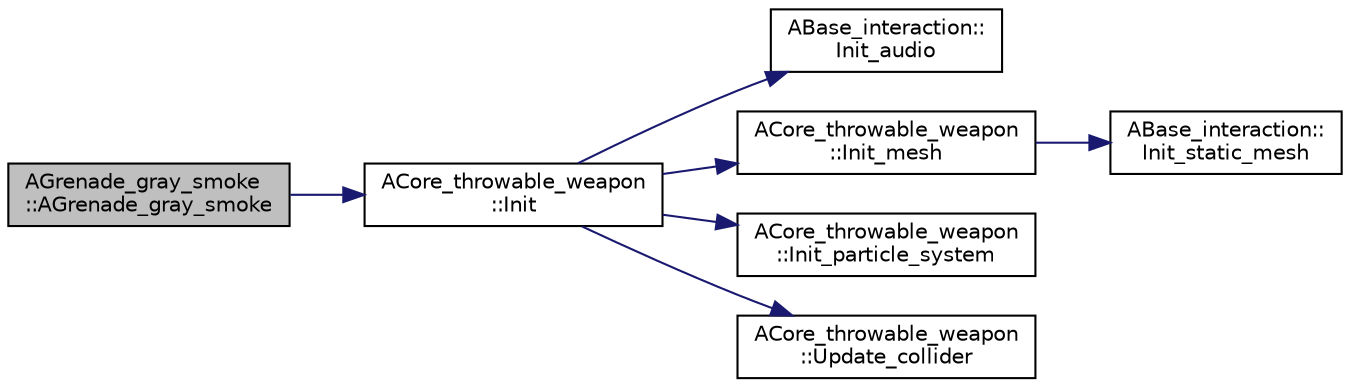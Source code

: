 digraph "AGrenade_gray_smoke::AGrenade_gray_smoke"
{
 // LATEX_PDF_SIZE
  edge [fontname="Helvetica",fontsize="10",labelfontname="Helvetica",labelfontsize="10"];
  node [fontname="Helvetica",fontsize="10",shape=record];
  rankdir="LR";
  Node1 [label="AGrenade_gray_smoke\l::AGrenade_gray_smoke",height=0.2,width=0.4,color="black", fillcolor="grey75", style="filled", fontcolor="black",tooltip=" "];
  Node1 -> Node2 [color="midnightblue",fontsize="10",style="solid",fontname="Helvetica"];
  Node2 [label="ACore_throwable_weapon\l::Init",height=0.2,width=0.4,color="black", fillcolor="white", style="filled",URL="$class_a_core__throwable__weapon.html#a832fc66745420499bc108914a056522d",tooltip="투척류 무기 초기화"];
  Node2 -> Node3 [color="midnightblue",fontsize="10",style="solid",fontname="Helvetica"];
  Node3 [label="ABase_interaction::\lInit_audio",height=0.2,width=0.4,color="black", fillcolor="white", style="filled",URL="$class_a_base__interaction.html#ae533364f1664a8375c0543451ffad7b2",tooltip="오디오 컴포넌트 초기화"];
  Node2 -> Node4 [color="midnightblue",fontsize="10",style="solid",fontname="Helvetica"];
  Node4 [label="ACore_throwable_weapon\l::Init_mesh",height=0.2,width=0.4,color="black", fillcolor="white", style="filled",URL="$class_a_core__throwable__weapon.html#a89658242586325c8d0352e0f1d966d05",tooltip="메쉬 초기화"];
  Node4 -> Node5 [color="midnightblue",fontsize="10",style="solid",fontname="Helvetica"];
  Node5 [label="ABase_interaction::\lInit_static_mesh",height=0.2,width=0.4,color="black", fillcolor="white", style="filled",URL="$class_a_base__interaction.html#aeb1fffec40b3b1ed9aa79fb79d78ae2e",tooltip="스태틱 메시 컴포넌트 초기화 (무기,아이템)"];
  Node2 -> Node6 [color="midnightblue",fontsize="10",style="solid",fontname="Helvetica"];
  Node6 [label="ACore_throwable_weapon\l::Init_particle_system",height=0.2,width=0.4,color="black", fillcolor="white", style="filled",URL="$class_a_core__throwable__weapon.html#a83c402f063d523adc0c8928728def36b",tooltip="파티클 시스템 초기화"];
  Node2 -> Node7 [color="midnightblue",fontsize="10",style="solid",fontname="Helvetica"];
  Node7 [label="ACore_throwable_weapon\l::Update_collider",height=0.2,width=0.4,color="black", fillcolor="white", style="filled",URL="$class_a_core__throwable__weapon.html#adf339a3f9cc92bf12298732ea36b8622",tooltip="콜라이더 정보 갱신"];
}
